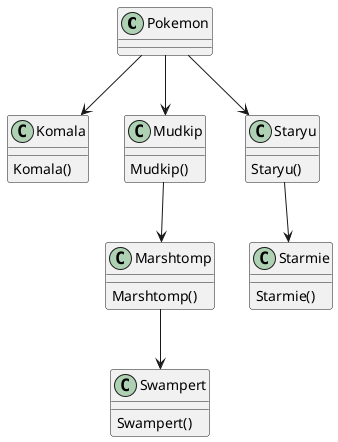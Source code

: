 @startuml
class Pokemon
class Komala
Komala : Komala()
class Marshtomp
Marshtomp : Marshtomp()
class Mudkip
Mudkip : Mudkip()
class Starmie
Starmie : Starmie()
class Staryu
Staryu : Staryu()
class Swampert
Swampert : Swampert()

Pokemon --> Komala
Pokemon --> Staryu
Pokemon --> Mudkip
Staryu --> Starmie
Mudkip --> Marshtomp
Marshtomp --> Swampert

@enduml